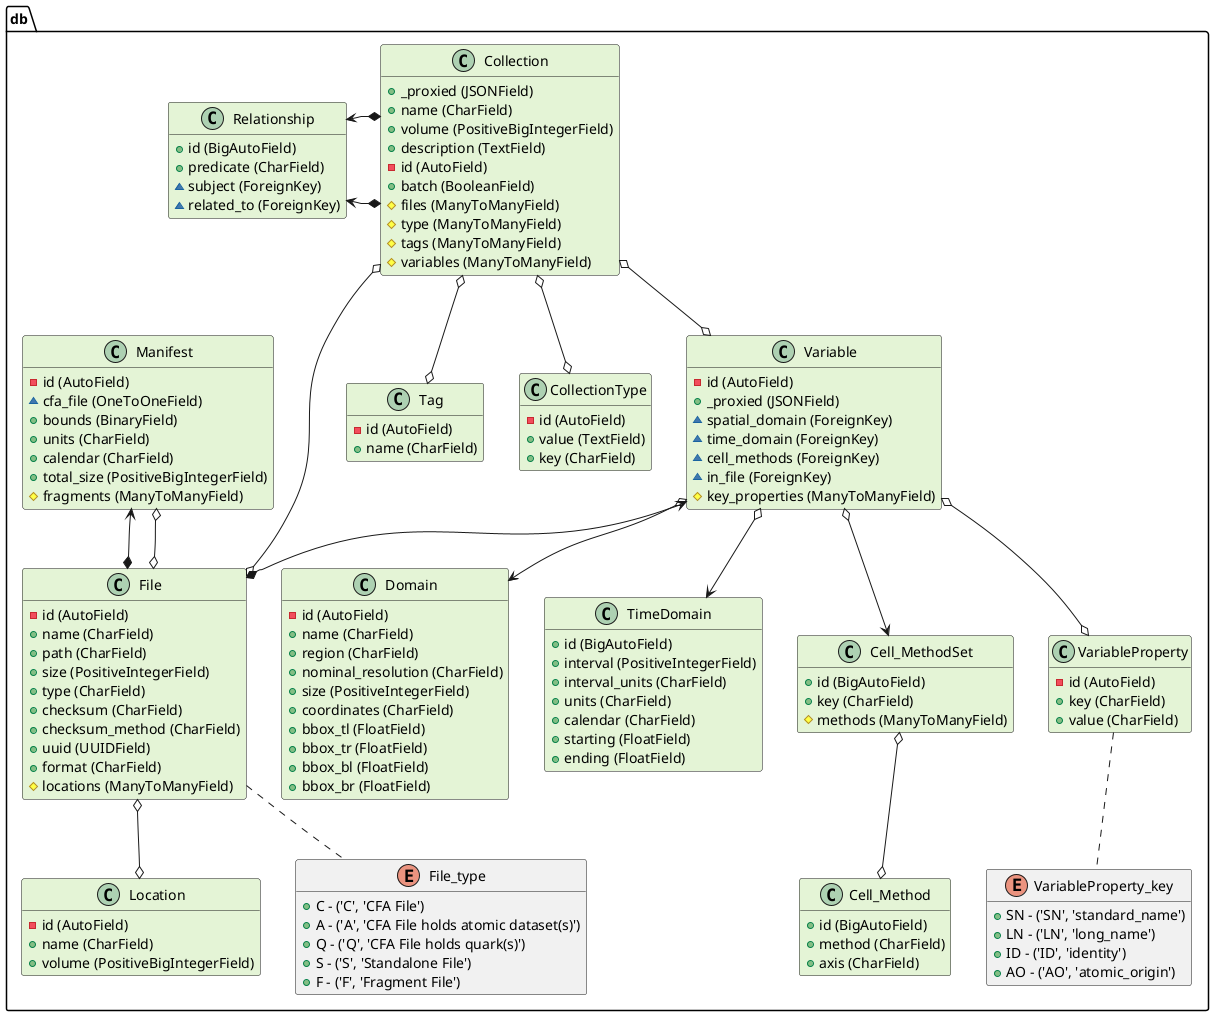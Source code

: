 @startuml 
hide attributes
class db.Domain #e4f4d6 {
    - id (AutoField)
    + name (CharField)
    + region (CharField)
    + nominal_resolution (CharField)
    + size (PositiveIntegerField)
    + coordinates (CharField)
    + bbox_tl (FloatField)
    + bbox_tr (FloatField)
    + bbox_bl (FloatField)
    + bbox_br (FloatField)
}


class db.TimeDomain #e4f4d6 {
    + id (BigAutoField)
    + interval (PositiveIntegerField)
    + interval_units (CharField)
    + units (CharField)
    + calendar (CharField)
    + starting (FloatField)
    + ending (FloatField)
}


class db.Location #e4f4d6 {
    - id (AutoField)
    + name (CharField)
    + volume (PositiveBigIntegerField)
}


class db.File #e4f4d6 {
    - id (AutoField)
    + name (CharField)
    + path (CharField)
    + size (PositiveIntegerField)
    + type (CharField)
    + checksum (CharField)
    + checksum_method (CharField)
    + uuid (UUIDField)
    + format (CharField)
    # locations (ManyToManyField)
}
db.File o--o db.Location
db.File .- db.File_type


class db.Manifest #e4f4d6 {
    - id (AutoField)
    ~ cfa_file (OneToOneField)
    + bounds (BinaryField)
    + units (CharField)
    + calendar (CharField)
    + total_size (PositiveBigIntegerField)
    # fragments (ManyToManyField)
}
db.Manifest <--* db.File
db.Manifest o--o db.File


class db.Tag #e4f4d6 {
    - id (AutoField)
    + name (CharField)
}


class db.CollectionType #e4f4d6 {
    - id (AutoField)
    + value (TextField)
    + key (CharField)
}


class db.Collection #e4f4d6 {
    + _proxied (JSONField)
    + name (CharField)
    + volume (PositiveBigIntegerField)
    + description (TextField)
    - id (AutoField)
    + batch (BooleanField)
    # files (ManyToManyField)
    # type (ManyToManyField)
    # tags (ManyToManyField)
    # variables (ManyToManyField)
}
db.Collection o--o db.File
db.Collection o--o db.CollectionType
db.Collection o--o db.Tag
db.Collection o--o db.Variable


class db.Relationship #e4f4d6 {
    + id (BigAutoField)
    + predicate (CharField)
    ~ subject (ForeignKey)
    ~ related_to (ForeignKey)
}
db.Relationship <-* db.Collection
db.Relationship <-* db.Collection


class db.Cell_Method #e4f4d6 {
    + id (BigAutoField)
    + method (CharField)
    + axis (CharField)
}


class db.Cell_MethodSet #e4f4d6 {
    + id (BigAutoField)
    + key (CharField)
    # methods (ManyToManyField)
}
db.Cell_MethodSet o--o db.Cell_Method


class db.VariableProperty #e4f4d6 {
    - id (AutoField)
    + key (CharField)
    + value (CharField)
}
db.VariableProperty .- db.VariableProperty_key


class db.Variable #e4f4d6 {
    - id (AutoField)
    + _proxied (JSONField)
    ~ spatial_domain (ForeignKey)
    ~ time_domain (ForeignKey)
    ~ cell_methods (ForeignKey)
    ~ in_file (ForeignKey)
    # key_properties (ManyToManyField)
}
db.Variable o--> db.Domain
db.Variable o--> db.TimeDomain
db.Variable o--> db.Cell_MethodSet
db.Variable <--* db.File
db.Variable o--o db.VariableProperty


enum db.File_type{
    + C - ('C', 'CFA File')
    + A - ('A', 'CFA File holds atomic dataset(s)')
    + Q - ('Q', 'CFA File holds quark(s)')
    + S - ('S', 'Standalone File')
    + F - ('F', 'Fragment File')
}

enum db.VariableProperty_key{
    + SN - ('SN', 'standard_name')
    + LN - ('LN', 'long_name')
    + ID - ('ID', 'identity')
    + AO - ('AO', 'atomic_origin')
}

@enduml
